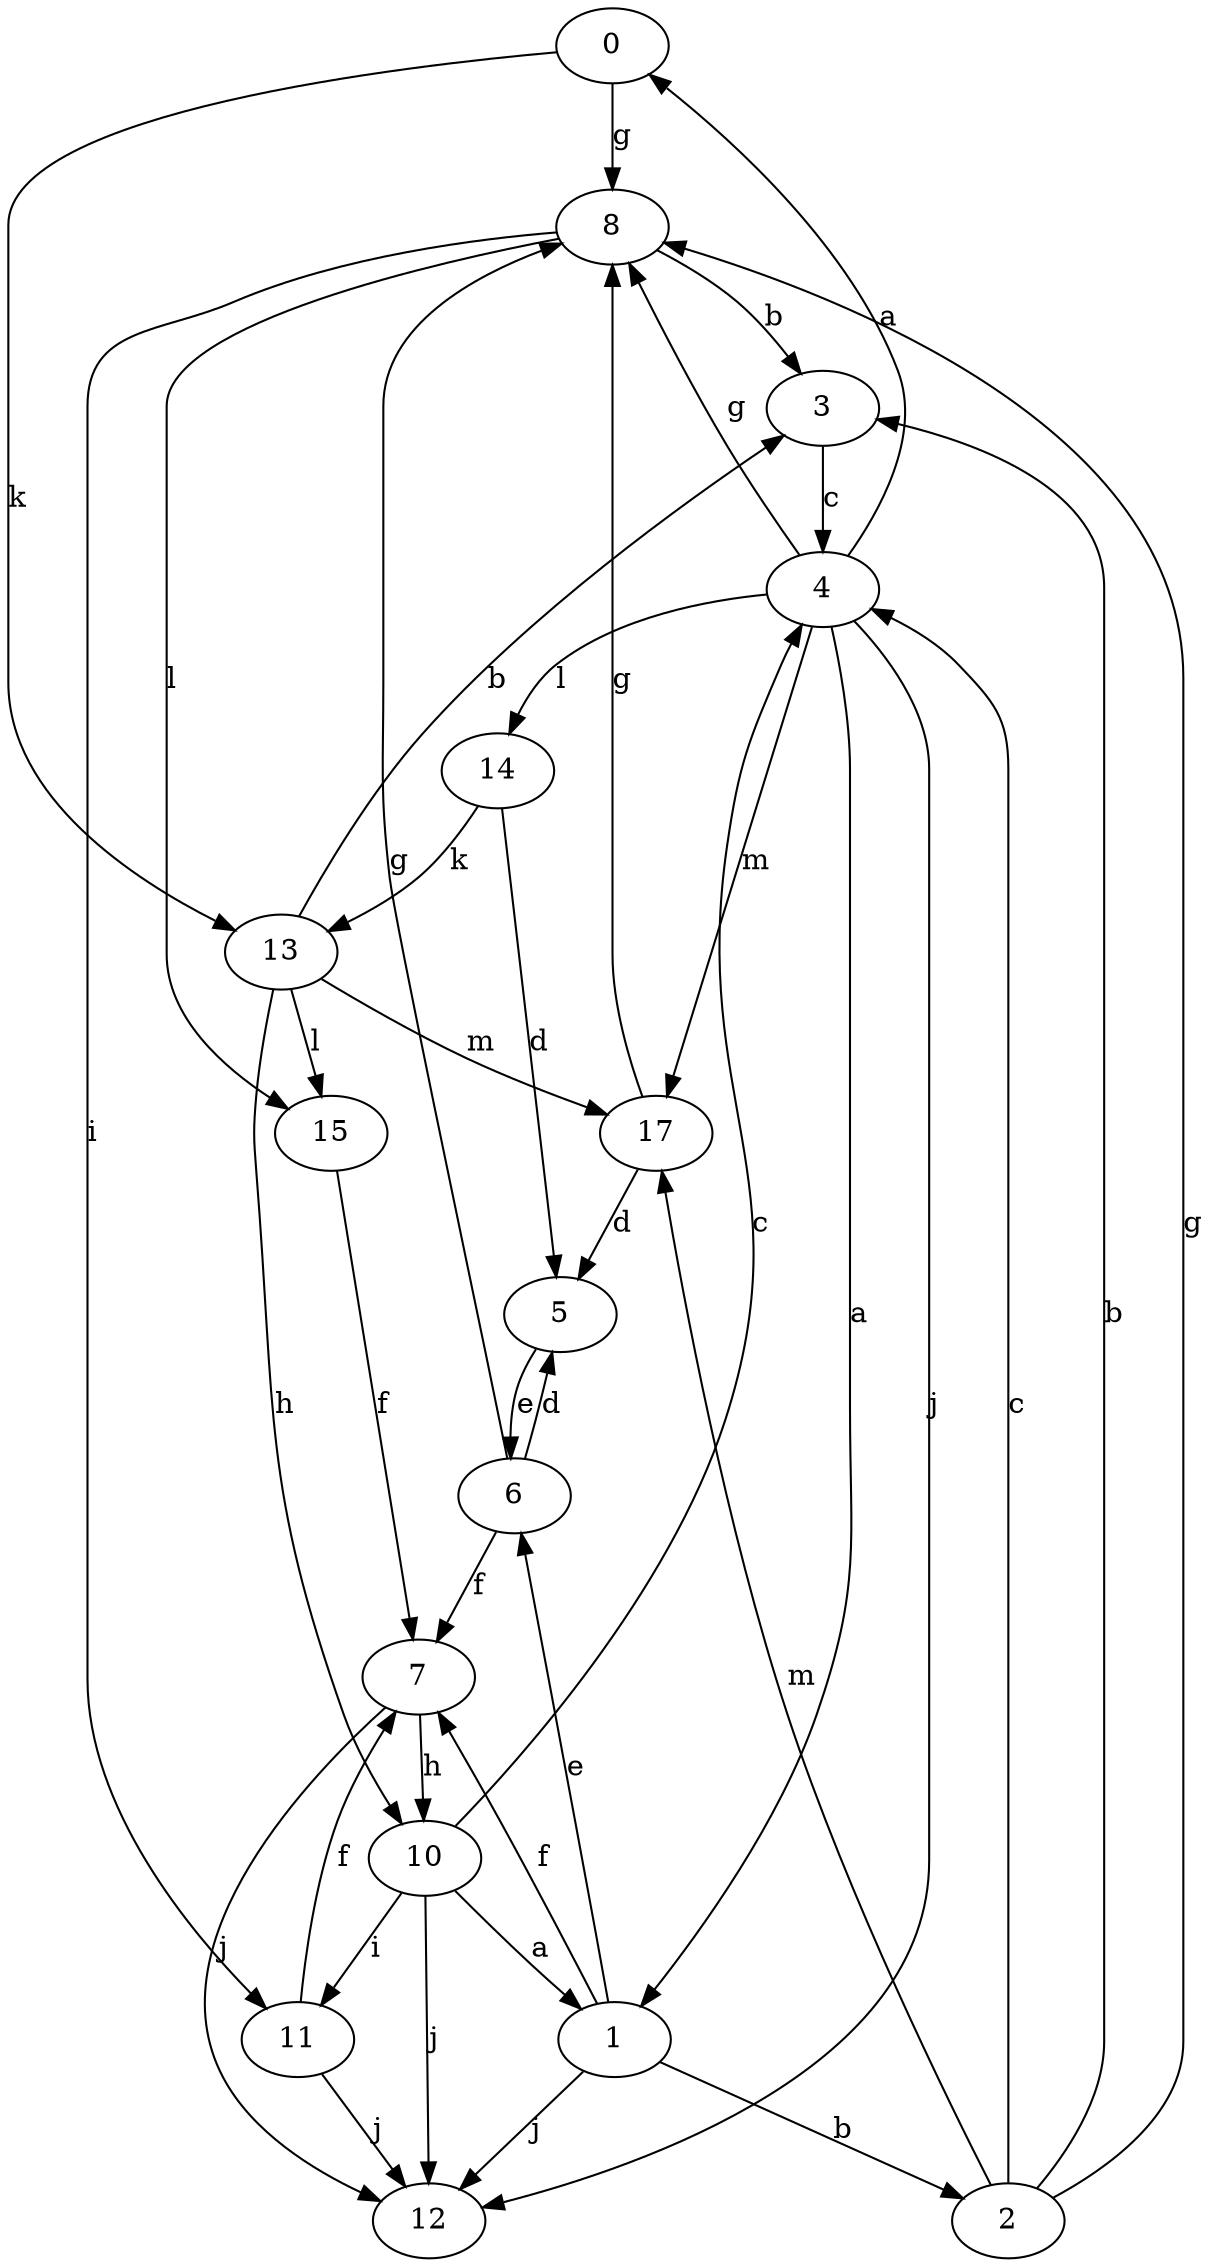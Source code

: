 strict digraph  {
0;
1;
2;
3;
4;
5;
6;
7;
8;
10;
11;
12;
13;
14;
15;
17;
0 -> 8  [label=g];
0 -> 13  [label=k];
1 -> 2  [label=b];
1 -> 6  [label=e];
1 -> 7  [label=f];
1 -> 12  [label=j];
2 -> 3  [label=b];
2 -> 4  [label=c];
2 -> 8  [label=g];
2 -> 17  [label=m];
3 -> 4  [label=c];
4 -> 0  [label=a];
4 -> 1  [label=a];
4 -> 8  [label=g];
4 -> 12  [label=j];
4 -> 14  [label=l];
4 -> 17  [label=m];
5 -> 6  [label=e];
6 -> 5  [label=d];
6 -> 7  [label=f];
6 -> 8  [label=g];
7 -> 10  [label=h];
7 -> 12  [label=j];
8 -> 3  [label=b];
8 -> 11  [label=i];
8 -> 15  [label=l];
10 -> 1  [label=a];
10 -> 4  [label=c];
10 -> 11  [label=i];
10 -> 12  [label=j];
11 -> 7  [label=f];
11 -> 12  [label=j];
13 -> 3  [label=b];
13 -> 10  [label=h];
13 -> 15  [label=l];
13 -> 17  [label=m];
14 -> 5  [label=d];
14 -> 13  [label=k];
15 -> 7  [label=f];
17 -> 5  [label=d];
17 -> 8  [label=g];
}
